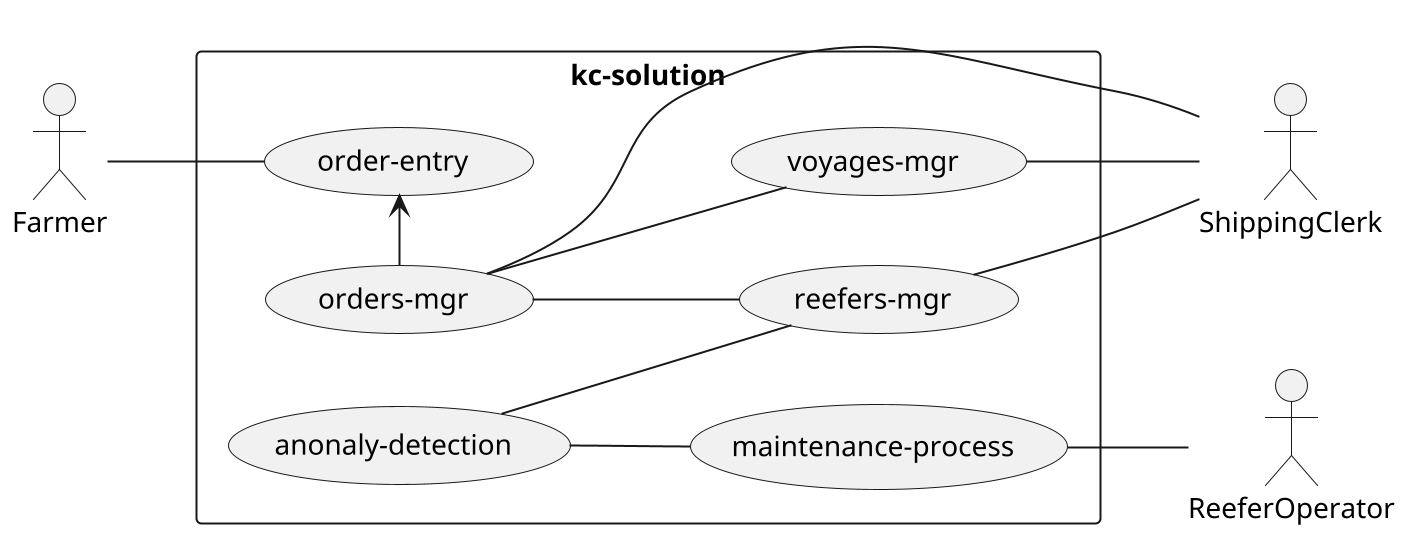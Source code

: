@startuml kc-usecases
scale 2
left to right direction
skinparam PackageStyle rect
actor Farmer
actor ShippingClerk
actor ReeferOperator
rectangle kc-solution {
    Farmer -- (order-entry)
    (orders-mgr) -> (order-entry) 
    (orders-mgr) -- (voyages-mgr)
    (orders-mgr) -- (reefers-mgr)
    (orders-mgr) -- ShippingClerk
    (voyages-mgr) -- ShippingClerk
    (reefers-mgr) -- ShippingClerk
    (anonaly-detection) -- (reefers-mgr)
    (anonaly-detection) --(maintenance-process)
    (maintenance-process) -- ReeferOperator
}
@enduml

